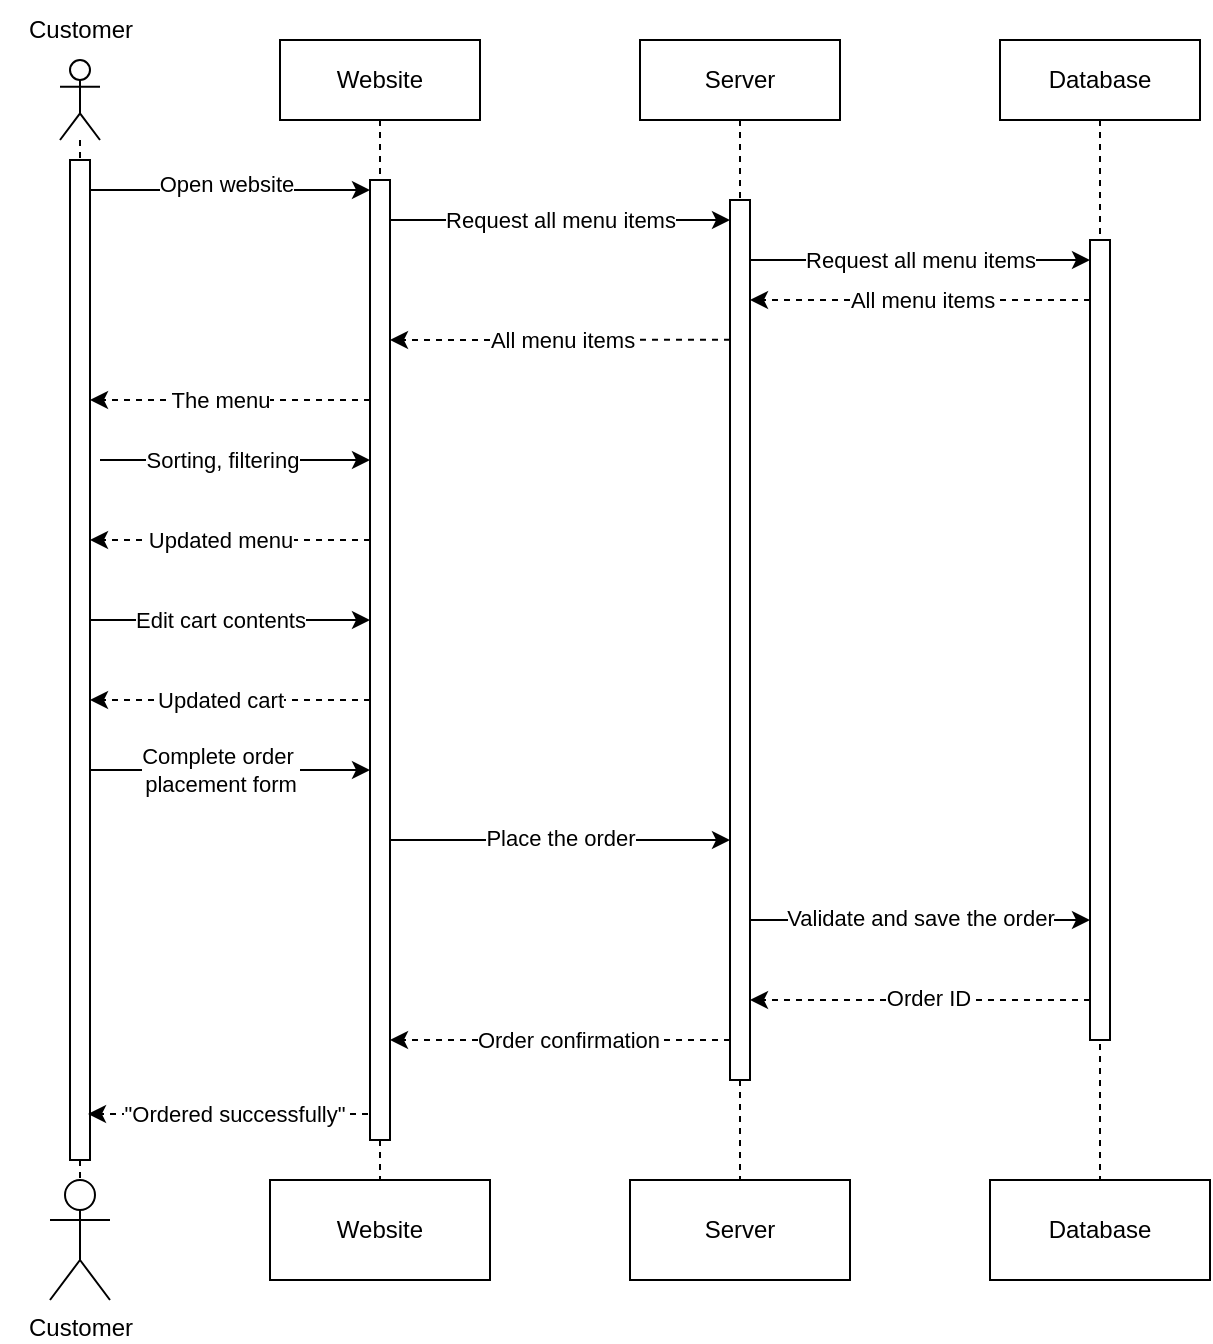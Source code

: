 <mxfile version="28.2.5">
  <diagram name="Page-1" id="2YBvvXClWsGukQMizWep">
    <mxGraphModel dx="1444" dy="730" grid="1" gridSize="10" guides="1" tooltips="1" connect="1" arrows="1" fold="1" page="1" pageScale="1" pageWidth="850" pageHeight="1100" math="0" shadow="0">
      <root>
        <mxCell id="0" />
        <mxCell id="1" parent="0" />
        <mxCell id="aM9ryv3xv72pqoxQDRHE-1" value="Website" style="shape=umlLifeline;perimeter=lifelinePerimeter;whiteSpace=wrap;html=1;container=0;dropTarget=0;collapsible=0;recursiveResize=0;outlineConnect=0;portConstraint=eastwest;newEdgeStyle={&quot;edgeStyle&quot;:&quot;elbowEdgeStyle&quot;,&quot;elbow&quot;:&quot;vertical&quot;,&quot;curved&quot;:0,&quot;rounded&quot;:0};" parent="1" vertex="1">
          <mxGeometry x="240" y="70" width="100" height="570" as="geometry" />
        </mxCell>
        <mxCell id="GsIrILiB29WsNKBeh2s2-8" value="" style="html=1;points=[[0,0,0,0,5],[0,1,0,0,-5],[1,0,0,0,5],[1,1,0,0,-5]];perimeter=orthogonalPerimeter;outlineConnect=0;targetShapes=umlLifeline;portConstraint=eastwest;newEdgeStyle={&quot;curved&quot;:0,&quot;rounded&quot;:0};" vertex="1" parent="aM9ryv3xv72pqoxQDRHE-1">
          <mxGeometry x="45" y="70" width="10" height="480" as="geometry" />
        </mxCell>
        <mxCell id="aM9ryv3xv72pqoxQDRHE-5" value="Server" style="shape=umlLifeline;perimeter=lifelinePerimeter;whiteSpace=wrap;html=1;container=0;dropTarget=0;collapsible=0;recursiveResize=0;outlineConnect=0;portConstraint=eastwest;newEdgeStyle={&quot;edgeStyle&quot;:&quot;elbowEdgeStyle&quot;,&quot;elbow&quot;:&quot;vertical&quot;,&quot;curved&quot;:0,&quot;rounded&quot;:0};" parent="1" vertex="1">
          <mxGeometry x="420" y="70" width="100" height="570" as="geometry" />
        </mxCell>
        <mxCell id="GsIrILiB29WsNKBeh2s2-9" value="" style="html=1;points=[[0,0,0,0,5],[0,1,0,0,-5],[1,0,0,0,5],[1,1,0,0,-5]];perimeter=orthogonalPerimeter;outlineConnect=0;targetShapes=umlLifeline;portConstraint=eastwest;newEdgeStyle={&quot;curved&quot;:0,&quot;rounded&quot;:0};" vertex="1" parent="aM9ryv3xv72pqoxQDRHE-5">
          <mxGeometry x="45" y="80" width="10" height="440" as="geometry" />
        </mxCell>
        <mxCell id="GsIrILiB29WsNKBeh2s2-3" value="" style="shape=umlLifeline;perimeter=lifelinePerimeter;whiteSpace=wrap;html=1;container=1;dropTarget=0;collapsible=0;recursiveResize=0;outlineConnect=0;portConstraint=eastwest;newEdgeStyle={&quot;curved&quot;:0,&quot;rounded&quot;:0};participant=umlActor;" vertex="1" parent="1">
          <mxGeometry x="130" y="80" width="20" height="560" as="geometry" />
        </mxCell>
        <mxCell id="GsIrILiB29WsNKBeh2s2-6" value="" style="html=1;points=[[0,0,0,0,5],[0,1,0,0,-5],[1,0,0,0,5],[1,1,0,0,-5]];perimeter=orthogonalPerimeter;outlineConnect=0;targetShapes=umlLifeline;portConstraint=eastwest;newEdgeStyle={&quot;curved&quot;:0,&quot;rounded&quot;:0};" vertex="1" parent="GsIrILiB29WsNKBeh2s2-3">
          <mxGeometry x="5" y="50" width="10" height="500" as="geometry" />
        </mxCell>
        <mxCell id="GsIrILiB29WsNKBeh2s2-4" value="Database" style="shape=umlLifeline;perimeter=lifelinePerimeter;whiteSpace=wrap;html=1;container=0;dropTarget=0;collapsible=0;recursiveResize=0;outlineConnect=0;portConstraint=eastwest;newEdgeStyle={&quot;edgeStyle&quot;:&quot;elbowEdgeStyle&quot;,&quot;elbow&quot;:&quot;vertical&quot;,&quot;curved&quot;:0,&quot;rounded&quot;:0};" vertex="1" parent="1">
          <mxGeometry x="600" y="70" width="100" height="570" as="geometry" />
        </mxCell>
        <mxCell id="GsIrILiB29WsNKBeh2s2-5" value="" style="html=1;points=[];perimeter=orthogonalPerimeter;outlineConnect=0;targetShapes=umlLifeline;portConstraint=eastwest;newEdgeStyle={&quot;edgeStyle&quot;:&quot;elbowEdgeStyle&quot;,&quot;elbow&quot;:&quot;vertical&quot;,&quot;curved&quot;:0,&quot;rounded&quot;:0};" vertex="1" parent="GsIrILiB29WsNKBeh2s2-4">
          <mxGeometry x="45" y="100" width="10" height="400" as="geometry" />
        </mxCell>
        <mxCell id="GsIrILiB29WsNKBeh2s2-10" style="rounded=0;orthogonalLoop=1;jettySize=auto;html=1;entryX=0;entryY=0;entryDx=0;entryDy=5;entryPerimeter=0;" edge="1" parent="1" source="GsIrILiB29WsNKBeh2s2-6" target="GsIrILiB29WsNKBeh2s2-8">
          <mxGeometry relative="1" as="geometry" />
        </mxCell>
        <mxCell id="GsIrILiB29WsNKBeh2s2-11" value="Open website" style="edgeLabel;html=1;align=center;verticalAlign=middle;resizable=0;points=[];" vertex="1" connectable="0" parent="GsIrILiB29WsNKBeh2s2-10">
          <mxGeometry x="-0.033" y="3" relative="1" as="geometry">
            <mxPoint as="offset" />
          </mxGeometry>
        </mxCell>
        <mxCell id="GsIrILiB29WsNKBeh2s2-13" style="edgeStyle=none;rounded=0;orthogonalLoop=1;jettySize=auto;html=1;curved=0;exitX=1;exitY=0;exitDx=0;exitDy=5;exitPerimeter=0;" edge="1" parent="1" target="GsIrILiB29WsNKBeh2s2-9">
          <mxGeometry relative="1" as="geometry">
            <mxPoint x="295.0" y="160" as="sourcePoint" />
            <mxPoint x="460" y="160" as="targetPoint" />
          </mxGeometry>
        </mxCell>
        <mxCell id="GsIrILiB29WsNKBeh2s2-16" value="Request all menu items" style="edgeLabel;html=1;align=center;verticalAlign=middle;resizable=0;points=[];" vertex="1" connectable="0" parent="GsIrILiB29WsNKBeh2s2-13">
          <mxGeometry x="0.097" relative="1" as="geometry">
            <mxPoint x="-8" as="offset" />
          </mxGeometry>
        </mxCell>
        <mxCell id="GsIrILiB29WsNKBeh2s2-17" style="edgeStyle=none;rounded=0;orthogonalLoop=1;jettySize=auto;html=1;curved=0;exitX=0.963;exitY=0.206;exitDx=0;exitDy=0;exitPerimeter=0;" edge="1" parent="1">
          <mxGeometry relative="1" as="geometry">
            <mxPoint x="474.63" y="180.0" as="sourcePoint" />
            <mxPoint x="645" y="180.0" as="targetPoint" />
          </mxGeometry>
        </mxCell>
        <mxCell id="GsIrILiB29WsNKBeh2s2-18" value="Request all menu items" style="edgeLabel;html=1;align=center;verticalAlign=middle;resizable=0;points=[];" vertex="1" connectable="0" parent="GsIrILiB29WsNKBeh2s2-17">
          <mxGeometry x="0.097" relative="1" as="geometry">
            <mxPoint x="-8" as="offset" />
          </mxGeometry>
        </mxCell>
        <mxCell id="GsIrILiB29WsNKBeh2s2-19" style="edgeStyle=elbowEdgeStyle;rounded=0;orthogonalLoop=1;jettySize=auto;html=1;elbow=vertical;curved=0;dashed=1;" edge="1" parent="1" target="GsIrILiB29WsNKBeh2s2-9">
          <mxGeometry relative="1" as="geometry">
            <mxPoint x="645" y="199.998" as="sourcePoint" />
            <mxPoint x="480" y="200" as="targetPoint" />
          </mxGeometry>
        </mxCell>
        <mxCell id="GsIrILiB29WsNKBeh2s2-23" value="All menu items" style="edgeLabel;html=1;align=center;verticalAlign=middle;resizable=0;points=[];" vertex="1" connectable="0" parent="GsIrILiB29WsNKBeh2s2-19">
          <mxGeometry x="-0.004" relative="1" as="geometry">
            <mxPoint as="offset" />
          </mxGeometry>
        </mxCell>
        <mxCell id="GsIrILiB29WsNKBeh2s2-24" style="edgeStyle=elbowEdgeStyle;rounded=0;orthogonalLoop=1;jettySize=auto;html=1;elbow=vertical;curved=0;dashed=1;" edge="1" parent="1" target="GsIrILiB29WsNKBeh2s2-8">
          <mxGeometry relative="1" as="geometry">
            <mxPoint x="465" y="219.9" as="sourcePoint" />
            <mxPoint x="300" y="220" as="targetPoint" />
          </mxGeometry>
        </mxCell>
        <mxCell id="GsIrILiB29WsNKBeh2s2-25" value="All menu items" style="edgeLabel;html=1;align=center;verticalAlign=middle;resizable=0;points=[];" vertex="1" connectable="0" parent="GsIrILiB29WsNKBeh2s2-24">
          <mxGeometry x="-0.004" relative="1" as="geometry">
            <mxPoint as="offset" />
          </mxGeometry>
        </mxCell>
        <mxCell id="GsIrILiB29WsNKBeh2s2-27" style="edgeStyle=none;rounded=0;orthogonalLoop=1;jettySize=auto;html=1;curved=0;dashed=1;" edge="1" parent="1">
          <mxGeometry relative="1" as="geometry">
            <mxPoint x="285" y="250" as="sourcePoint" />
            <mxPoint x="145" y="250" as="targetPoint" />
          </mxGeometry>
        </mxCell>
        <mxCell id="GsIrILiB29WsNKBeh2s2-28" value="The menu" style="edgeLabel;html=1;align=center;verticalAlign=middle;resizable=0;points=[];" vertex="1" connectable="0" parent="GsIrILiB29WsNKBeh2s2-27">
          <mxGeometry x="0.234" relative="1" as="geometry">
            <mxPoint x="11" as="offset" />
          </mxGeometry>
        </mxCell>
        <mxCell id="GsIrILiB29WsNKBeh2s2-35" style="edgeStyle=none;rounded=0;orthogonalLoop=1;jettySize=auto;html=1;curved=0;" edge="1" parent="1" target="GsIrILiB29WsNKBeh2s2-8">
          <mxGeometry relative="1" as="geometry">
            <mxPoint x="280" y="280" as="targetPoint" />
            <mxPoint x="150" y="280" as="sourcePoint" />
          </mxGeometry>
        </mxCell>
        <mxCell id="GsIrILiB29WsNKBeh2s2-36" value="Sorting, filtering" style="edgeLabel;html=1;align=center;verticalAlign=middle;resizable=0;points=[];" vertex="1" connectable="0" parent="GsIrILiB29WsNKBeh2s2-35">
          <mxGeometry x="0.341" relative="1" as="geometry">
            <mxPoint x="-30" as="offset" />
          </mxGeometry>
        </mxCell>
        <mxCell id="GsIrILiB29WsNKBeh2s2-37" style="edgeStyle=none;rounded=0;orthogonalLoop=1;jettySize=auto;html=1;curved=0;dashed=1;" edge="1" parent="1">
          <mxGeometry relative="1" as="geometry">
            <mxPoint x="145" y="320" as="targetPoint" />
            <mxPoint x="285" y="320" as="sourcePoint" />
          </mxGeometry>
        </mxCell>
        <mxCell id="GsIrILiB29WsNKBeh2s2-38" value="Updated menu" style="edgeLabel;html=1;align=center;verticalAlign=middle;resizable=0;points=[];" vertex="1" connectable="0" parent="GsIrILiB29WsNKBeh2s2-37">
          <mxGeometry x="0.315" relative="1" as="geometry">
            <mxPoint x="17" as="offset" />
          </mxGeometry>
        </mxCell>
        <mxCell id="GsIrILiB29WsNKBeh2s2-39" style="edgeStyle=none;rounded=0;orthogonalLoop=1;jettySize=auto;html=1;curved=0;" edge="1" parent="1">
          <mxGeometry relative="1" as="geometry">
            <mxPoint x="285" y="360" as="targetPoint" />
            <mxPoint x="145" y="360" as="sourcePoint" />
          </mxGeometry>
        </mxCell>
        <mxCell id="GsIrILiB29WsNKBeh2s2-40" value="Edit cart contents" style="edgeLabel;html=1;align=center;verticalAlign=middle;resizable=0;points=[];" vertex="1" connectable="0" parent="GsIrILiB29WsNKBeh2s2-39">
          <mxGeometry x="-0.328" y="2" relative="1" as="geometry">
            <mxPoint x="18" y="2" as="offset" />
          </mxGeometry>
        </mxCell>
        <mxCell id="GsIrILiB29WsNKBeh2s2-41" style="edgeStyle=none;rounded=0;orthogonalLoop=1;jettySize=auto;html=1;curved=0;dashed=1;" edge="1" parent="1">
          <mxGeometry relative="1" as="geometry">
            <mxPoint x="145" y="400" as="targetPoint" />
            <mxPoint x="285" y="400" as="sourcePoint" />
          </mxGeometry>
        </mxCell>
        <mxCell id="GsIrILiB29WsNKBeh2s2-42" value="Updated cart" style="edgeLabel;html=1;align=center;verticalAlign=middle;resizable=0;points=[];" vertex="1" connectable="0" parent="GsIrILiB29WsNKBeh2s2-41">
          <mxGeometry x="0.315" relative="1" as="geometry">
            <mxPoint x="17" as="offset" />
          </mxGeometry>
        </mxCell>
        <mxCell id="GsIrILiB29WsNKBeh2s2-43" style="edgeStyle=none;rounded=0;orthogonalLoop=1;jettySize=auto;html=1;curved=0;" edge="1" parent="1">
          <mxGeometry relative="1" as="geometry">
            <mxPoint x="285" y="435" as="targetPoint" />
            <mxPoint x="145.0" y="435" as="sourcePoint" />
          </mxGeometry>
        </mxCell>
        <mxCell id="GsIrILiB29WsNKBeh2s2-44" value="&lt;div&gt;Complete order&amp;nbsp;&lt;/div&gt;&lt;div&gt;placement form&lt;/div&gt;" style="edgeLabel;html=1;align=center;verticalAlign=middle;resizable=0;points=[];" vertex="1" connectable="0" parent="GsIrILiB29WsNKBeh2s2-43">
          <mxGeometry x="-0.328" y="2" relative="1" as="geometry">
            <mxPoint x="18" y="2" as="offset" />
          </mxGeometry>
        </mxCell>
        <mxCell id="GsIrILiB29WsNKBeh2s2-45" style="edgeStyle=none;rounded=0;orthogonalLoop=1;jettySize=auto;html=1;curved=0;" edge="1" parent="1">
          <mxGeometry relative="1" as="geometry">
            <mxPoint x="295" y="470" as="sourcePoint" />
            <mxPoint x="465" y="470" as="targetPoint" />
          </mxGeometry>
        </mxCell>
        <mxCell id="GsIrILiB29WsNKBeh2s2-46" value="Place the order" style="edgeLabel;html=1;align=center;verticalAlign=middle;resizable=0;points=[];" vertex="1" connectable="0" parent="GsIrILiB29WsNKBeh2s2-45">
          <mxGeometry x="-0.261" y="1" relative="1" as="geometry">
            <mxPoint x="22" as="offset" />
          </mxGeometry>
        </mxCell>
        <mxCell id="GsIrILiB29WsNKBeh2s2-47" style="edgeStyle=none;rounded=0;orthogonalLoop=1;jettySize=auto;html=1;curved=0;" edge="1" parent="1">
          <mxGeometry relative="1" as="geometry">
            <mxPoint x="475" y="510" as="sourcePoint" />
            <mxPoint x="645" y="510" as="targetPoint" />
          </mxGeometry>
        </mxCell>
        <mxCell id="GsIrILiB29WsNKBeh2s2-48" value="Validate and save the order" style="edgeLabel;html=1;align=center;verticalAlign=middle;resizable=0;points=[];" vertex="1" connectable="0" parent="GsIrILiB29WsNKBeh2s2-47">
          <mxGeometry x="-0.261" y="1" relative="1" as="geometry">
            <mxPoint x="22" as="offset" />
          </mxGeometry>
        </mxCell>
        <mxCell id="GsIrILiB29WsNKBeh2s2-49" style="edgeStyle=elbowEdgeStyle;rounded=0;orthogonalLoop=1;jettySize=auto;html=1;elbow=vertical;curved=0;dashed=1;" edge="1" parent="1" target="GsIrILiB29WsNKBeh2s2-9">
          <mxGeometry relative="1" as="geometry">
            <mxPoint x="645" y="550.005" as="sourcePoint" />
            <mxPoint x="480" y="550" as="targetPoint" />
          </mxGeometry>
        </mxCell>
        <mxCell id="GsIrILiB29WsNKBeh2s2-50" value="Order ID" style="edgeLabel;html=1;align=center;verticalAlign=middle;resizable=0;points=[];" vertex="1" connectable="0" parent="GsIrILiB29WsNKBeh2s2-49">
          <mxGeometry x="-0.039" y="-1" relative="1" as="geometry">
            <mxPoint as="offset" />
          </mxGeometry>
        </mxCell>
        <mxCell id="GsIrILiB29WsNKBeh2s2-51" style="edgeStyle=none;rounded=0;orthogonalLoop=1;jettySize=auto;html=1;curved=0;dashed=1;" edge="1" parent="1">
          <mxGeometry relative="1" as="geometry">
            <mxPoint x="465" y="570" as="sourcePoint" />
            <mxPoint x="295" y="570" as="targetPoint" />
          </mxGeometry>
        </mxCell>
        <mxCell id="GsIrILiB29WsNKBeh2s2-52" value="Order confirmation" style="edgeLabel;html=1;align=center;verticalAlign=middle;resizable=0;points=[];" vertex="1" connectable="0" parent="GsIrILiB29WsNKBeh2s2-51">
          <mxGeometry x="0.317" y="-2" relative="1" as="geometry">
            <mxPoint x="31" y="2" as="offset" />
          </mxGeometry>
        </mxCell>
        <mxCell id="GsIrILiB29WsNKBeh2s2-53" style="edgeStyle=none;rounded=0;orthogonalLoop=1;jettySize=auto;html=1;curved=0;dashed=1;" edge="1" parent="1">
          <mxGeometry relative="1" as="geometry">
            <mxPoint x="144" y="607" as="targetPoint" />
            <mxPoint x="284" y="607" as="sourcePoint" />
          </mxGeometry>
        </mxCell>
        <mxCell id="GsIrILiB29WsNKBeh2s2-54" value="&quot;Ordered successfully&quot;" style="edgeLabel;html=1;align=center;verticalAlign=middle;resizable=0;points=[];" vertex="1" connectable="0" parent="GsIrILiB29WsNKBeh2s2-53">
          <mxGeometry x="0.315" relative="1" as="geometry">
            <mxPoint x="25" as="offset" />
          </mxGeometry>
        </mxCell>
        <mxCell id="GsIrILiB29WsNKBeh2s2-55" value="Website" style="html=1;whiteSpace=wrap;" vertex="1" parent="1">
          <mxGeometry x="235" y="640" width="110" height="50" as="geometry" />
        </mxCell>
        <mxCell id="GsIrILiB29WsNKBeh2s2-56" value="Server" style="html=1;whiteSpace=wrap;" vertex="1" parent="1">
          <mxGeometry x="415" y="640" width="110" height="50" as="geometry" />
        </mxCell>
        <mxCell id="GsIrILiB29WsNKBeh2s2-57" value="Database" style="html=1;whiteSpace=wrap;" vertex="1" parent="1">
          <mxGeometry x="595" y="640" width="110" height="50" as="geometry" />
        </mxCell>
        <mxCell id="GsIrILiB29WsNKBeh2s2-58" value="Customer" style="shape=umlActor;verticalLabelPosition=bottom;verticalAlign=top;html=1;" vertex="1" parent="1">
          <mxGeometry x="125" y="640" width="30" height="60" as="geometry" />
        </mxCell>
        <mxCell id="GsIrILiB29WsNKBeh2s2-59" value="Customer" style="text;html=1;align=center;verticalAlign=middle;resizable=0;points=[];autosize=1;strokeColor=none;fillColor=none;" vertex="1" parent="1">
          <mxGeometry x="100" y="50" width="80" height="30" as="geometry" />
        </mxCell>
      </root>
    </mxGraphModel>
  </diagram>
</mxfile>

